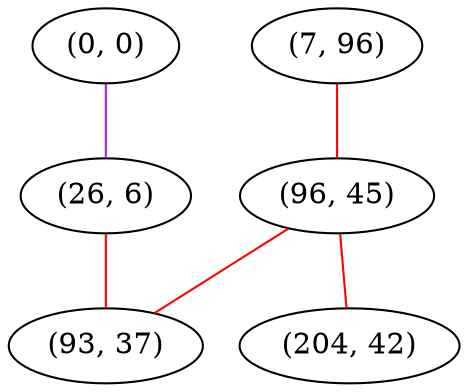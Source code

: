 graph "" {
"(0, 0)";
"(7, 96)";
"(96, 45)";
"(204, 42)";
"(26, 6)";
"(93, 37)";
"(0, 0)" -- "(26, 6)"  [color=purple, key=0, weight=4];
"(7, 96)" -- "(96, 45)"  [color=red, key=0, weight=1];
"(96, 45)" -- "(204, 42)"  [color=red, key=0, weight=1];
"(96, 45)" -- "(93, 37)"  [color=red, key=0, weight=1];
"(26, 6)" -- "(93, 37)"  [color=red, key=0, weight=1];
}
